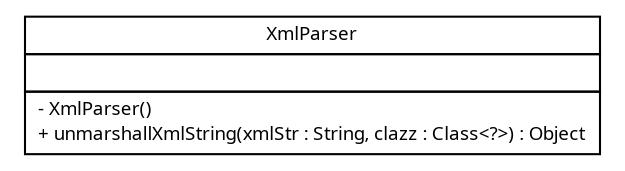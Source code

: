 #!/usr/local/bin/dot
#
# Class diagram 
# Generated by UMLGraph version R5_6 (http://www.umlgraph.org/)
#

digraph G {
	edge [fontname="Trebuchet MS",fontsize=10,labelfontname="Trebuchet MS",labelfontsize=10];
	node [fontname="Trebuchet MS",fontsize=10,shape=plaintext];
	nodesep=0.25;
	ranksep=0.5;
	// broadwick.xml.XmlParser
	c3511 [label=<<table title="broadwick.xml.XmlParser" border="0" cellborder="1" cellspacing="0" cellpadding="2" port="p" href="./XmlParser.html">
		<tr><td><table border="0" cellspacing="0" cellpadding="1">
<tr><td align="center" balign="center"><font face="Trebuchet MS"> XmlParser </font></td></tr>
		</table></td></tr>
		<tr><td><table border="0" cellspacing="0" cellpadding="1">
<tr><td align="left" balign="left">  </td></tr>
		</table></td></tr>
		<tr><td><table border="0" cellspacing="0" cellpadding="1">
<tr><td align="left" balign="left"> - XmlParser() </td></tr>
<tr><td align="left" balign="left"> + unmarshallXmlString(xmlStr : String, clazz : Class&lt;?&gt;) : Object </td></tr>
		</table></td></tr>
		</table>>, URL="./XmlParser.html", fontname="Trebuchet MS", fontcolor="black", fontsize=9.0];
}

